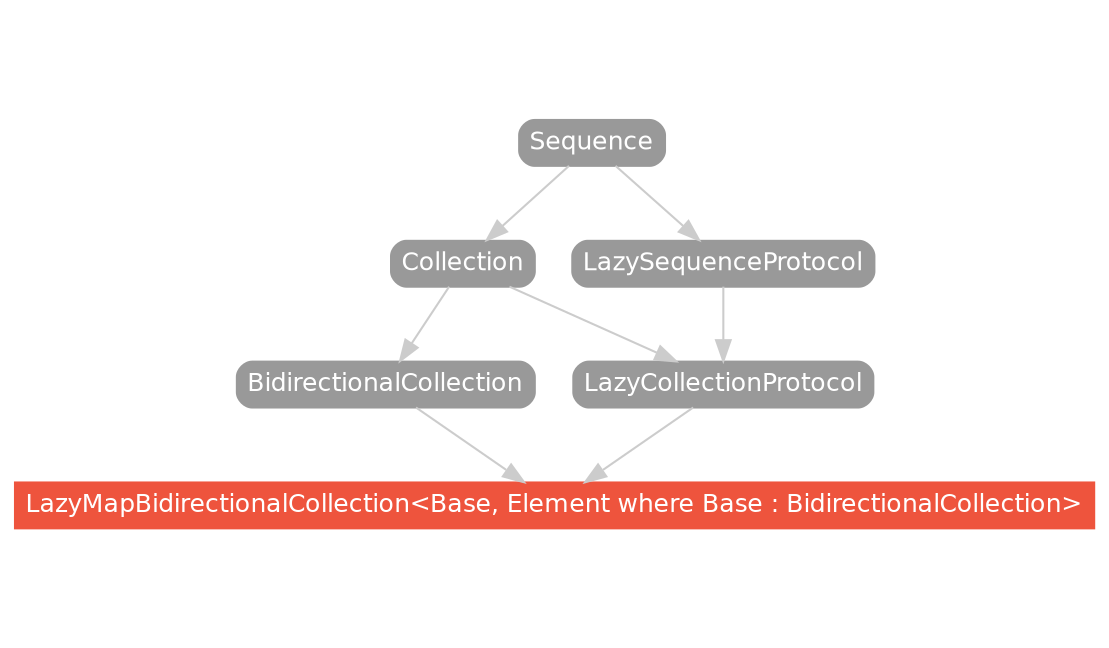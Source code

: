 strict digraph "LazyMapBidirectionalCollection<Base, Element where Base : BidirectionalCollection> - Type Hierarchy - SwiftDoc.org" {
    pad="0.1,0.8"
    node [shape=box, style="filled,rounded", color="#999999", fillcolor="#999999", fontcolor=white, fontname=Helvetica, fontnames="Helvetica,sansserif", fontsize=12, margin="0.07,0.05", height="0.3"]
    edge [color="#cccccc"]
    "BidirectionalCollection" [URL="/protocol/BidirectionalCollection/hierarchy/"]
    "Collection" [URL="/protocol/Collection/hierarchy/"]
    "LazyCollectionProtocol" [URL="/protocol/LazyCollectionProtocol/hierarchy/"]
    "LazyMapBidirectionalCollection<Base, Element where Base : BidirectionalCollection>" [URL="/type/LazyMapBidirectionalCollection/", style="filled", fillcolor="#ee543d", color="#ee543d"]
    "LazySequenceProtocol" [URL="/protocol/LazySequenceProtocol/hierarchy/"]
    "Sequence" [URL="/protocol/Sequence/hierarchy/"]    "LazyCollectionProtocol" -> "LazyMapBidirectionalCollection<Base, Element where Base : BidirectionalCollection>"
    "BidirectionalCollection" -> "LazyMapBidirectionalCollection<Base, Element where Base : BidirectionalCollection>"
    "Collection" -> "LazyCollectionProtocol"
    "LazySequenceProtocol" -> "LazyCollectionProtocol"
    "Sequence" -> "Collection"
    "Sequence" -> "LazySequenceProtocol"
    "Collection" -> "BidirectionalCollection"
    "Sequence" -> "Collection"
    subgraph Types {
        rank = max; "LazyMapBidirectionalCollection<Base, Element where Base : BidirectionalCollection>";
    }
}